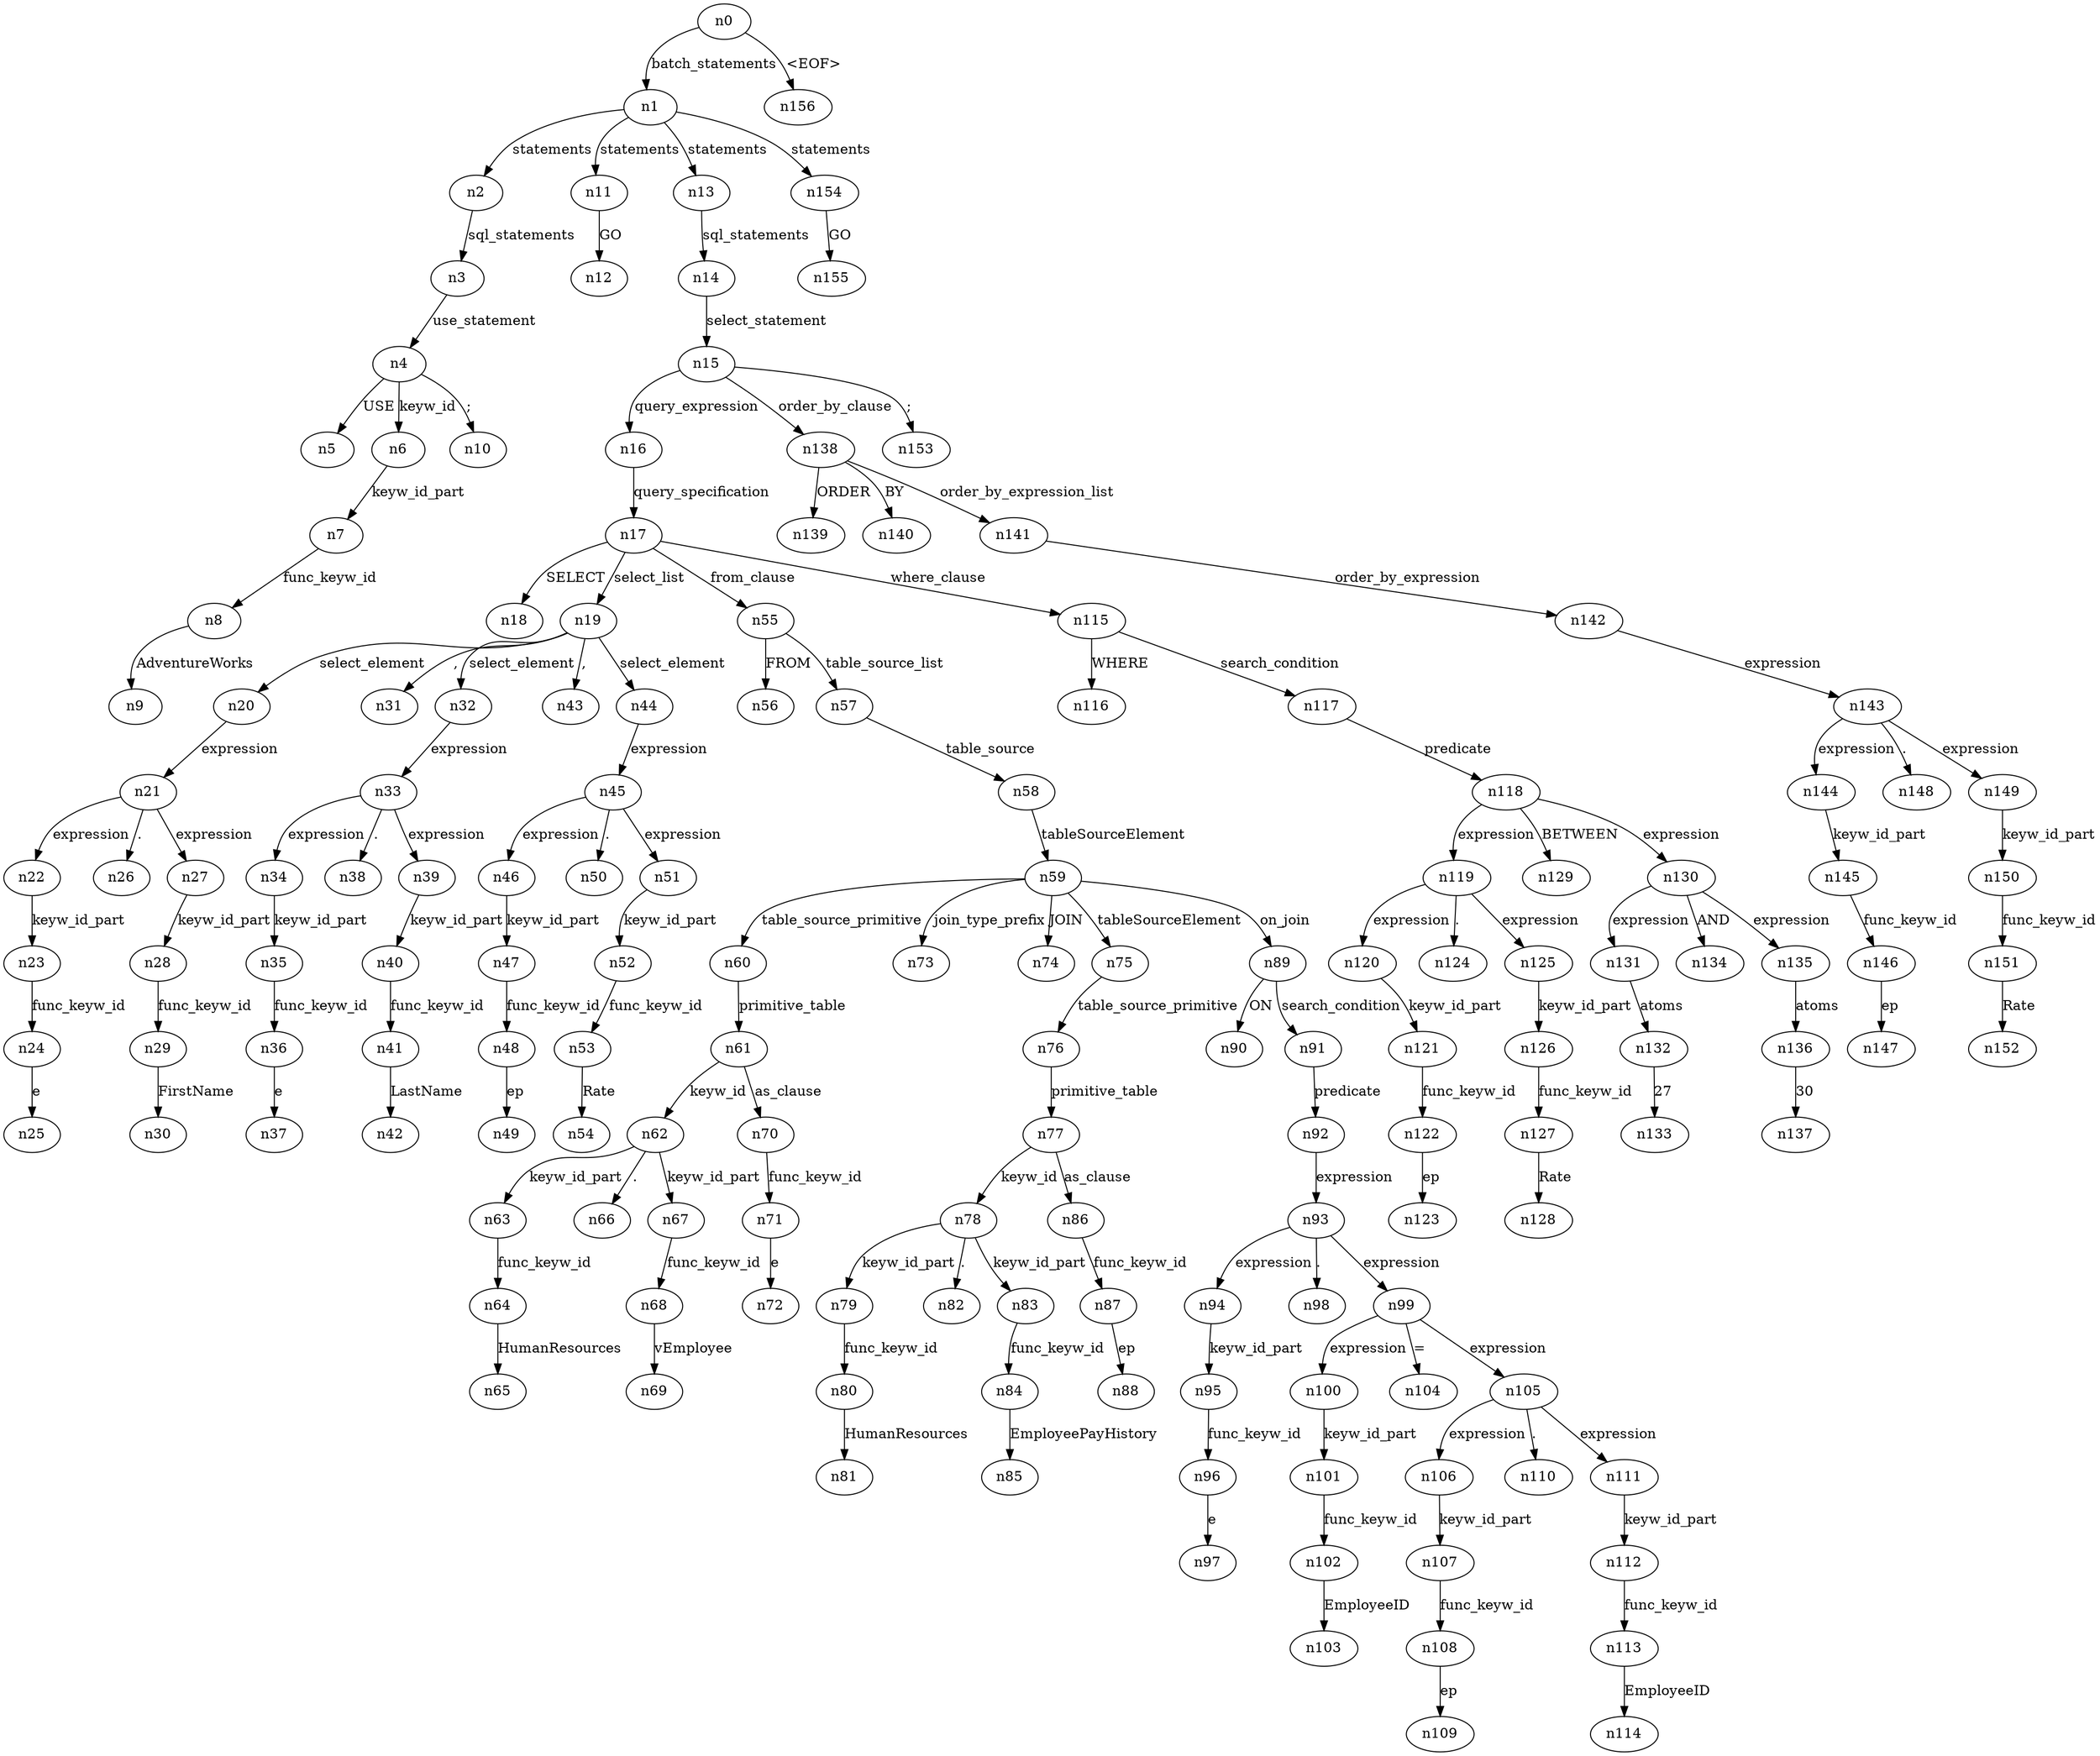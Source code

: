 digraph ParseTree {
  n0 -> n1 [label="batch_statements"];
  n1 -> n2 [label="statements"];
  n2 -> n3 [label="sql_statements"];
  n3 -> n4 [label="use_statement"];
  n4 -> n5 [label="USE"];
  n4 -> n6 [label="keyw_id"];
  n6 -> n7 [label="keyw_id_part"];
  n7 -> n8 [label="func_keyw_id"];
  n8 -> n9 [label="AdventureWorks"];
  n4 -> n10 [label=";"];
  n1 -> n11 [label="statements"];
  n11 -> n12 [label="GO"];
  n1 -> n13 [label="statements"];
  n13 -> n14 [label="sql_statements"];
  n14 -> n15 [label="select_statement"];
  n15 -> n16 [label="query_expression"];
  n16 -> n17 [label="query_specification"];
  n17 -> n18 [label="SELECT"];
  n17 -> n19 [label="select_list"];
  n19 -> n20 [label="select_element"];
  n20 -> n21 [label="expression"];
  n21 -> n22 [label="expression"];
  n22 -> n23 [label="keyw_id_part"];
  n23 -> n24 [label="func_keyw_id"];
  n24 -> n25 [label="e"];
  n21 -> n26 [label="."];
  n21 -> n27 [label="expression"];
  n27 -> n28 [label="keyw_id_part"];
  n28 -> n29 [label="func_keyw_id"];
  n29 -> n30 [label="FirstName"];
  n19 -> n31 [label=","];
  n19 -> n32 [label="select_element"];
  n32 -> n33 [label="expression"];
  n33 -> n34 [label="expression"];
  n34 -> n35 [label="keyw_id_part"];
  n35 -> n36 [label="func_keyw_id"];
  n36 -> n37 [label="e"];
  n33 -> n38 [label="."];
  n33 -> n39 [label="expression"];
  n39 -> n40 [label="keyw_id_part"];
  n40 -> n41 [label="func_keyw_id"];
  n41 -> n42 [label="LastName"];
  n19 -> n43 [label=","];
  n19 -> n44 [label="select_element"];
  n44 -> n45 [label="expression"];
  n45 -> n46 [label="expression"];
  n46 -> n47 [label="keyw_id_part"];
  n47 -> n48 [label="func_keyw_id"];
  n48 -> n49 [label="ep"];
  n45 -> n50 [label="."];
  n45 -> n51 [label="expression"];
  n51 -> n52 [label="keyw_id_part"];
  n52 -> n53 [label="func_keyw_id"];
  n53 -> n54 [label="Rate"];
  n17 -> n55 [label="from_clause"];
  n55 -> n56 [label="FROM"];
  n55 -> n57 [label="table_source_list"];
  n57 -> n58 [label="table_source"];
  n58 -> n59 [label="tableSourceElement"];
  n59 -> n60 [label="table_source_primitive"];
  n60 -> n61 [label="primitive_table"];
  n61 -> n62 [label="keyw_id"];
  n62 -> n63 [label="keyw_id_part"];
  n63 -> n64 [label="func_keyw_id"];
  n64 -> n65 [label="HumanResources"];
  n62 -> n66 [label="."];
  n62 -> n67 [label="keyw_id_part"];
  n67 -> n68 [label="func_keyw_id"];
  n68 -> n69 [label="vEmployee"];
  n61 -> n70 [label="as_clause"];
  n70 -> n71 [label="func_keyw_id"];
  n71 -> n72 [label="e"];
  n59 -> n73 [label="join_type_prefix"];
  n59 -> n74 [label="JOIN"];
  n59 -> n75 [label="tableSourceElement"];
  n75 -> n76 [label="table_source_primitive"];
  n76 -> n77 [label="primitive_table"];
  n77 -> n78 [label="keyw_id"];
  n78 -> n79 [label="keyw_id_part"];
  n79 -> n80 [label="func_keyw_id"];
  n80 -> n81 [label="HumanResources"];
  n78 -> n82 [label="."];
  n78 -> n83 [label="keyw_id_part"];
  n83 -> n84 [label="func_keyw_id"];
  n84 -> n85 [label="EmployeePayHistory"];
  n77 -> n86 [label="as_clause"];
  n86 -> n87 [label="func_keyw_id"];
  n87 -> n88 [label="ep"];
  n59 -> n89 [label="on_join"];
  n89 -> n90 [label="ON"];
  n89 -> n91 [label="search_condition"];
  n91 -> n92 [label="predicate"];
  n92 -> n93 [label="expression"];
  n93 -> n94 [label="expression"];
  n94 -> n95 [label="keyw_id_part"];
  n95 -> n96 [label="func_keyw_id"];
  n96 -> n97 [label="e"];
  n93 -> n98 [label="."];
  n93 -> n99 [label="expression"];
  n99 -> n100 [label="expression"];
  n100 -> n101 [label="keyw_id_part"];
  n101 -> n102 [label="func_keyw_id"];
  n102 -> n103 [label="EmployeeID"];
  n99 -> n104 [label="="];
  n99 -> n105 [label="expression"];
  n105 -> n106 [label="expression"];
  n106 -> n107 [label="keyw_id_part"];
  n107 -> n108 [label="func_keyw_id"];
  n108 -> n109 [label="ep"];
  n105 -> n110 [label="."];
  n105 -> n111 [label="expression"];
  n111 -> n112 [label="keyw_id_part"];
  n112 -> n113 [label="func_keyw_id"];
  n113 -> n114 [label="EmployeeID"];
  n17 -> n115 [label="where_clause"];
  n115 -> n116 [label="WHERE"];
  n115 -> n117 [label="search_condition"];
  n117 -> n118 [label="predicate"];
  n118 -> n119 [label="expression"];
  n119 -> n120 [label="expression"];
  n120 -> n121 [label="keyw_id_part"];
  n121 -> n122 [label="func_keyw_id"];
  n122 -> n123 [label="ep"];
  n119 -> n124 [label="."];
  n119 -> n125 [label="expression"];
  n125 -> n126 [label="keyw_id_part"];
  n126 -> n127 [label="func_keyw_id"];
  n127 -> n128 [label="Rate"];
  n118 -> n129 [label="BETWEEN"];
  n118 -> n130 [label="expression"];
  n130 -> n131 [label="expression"];
  n131 -> n132 [label="atoms"];
  n132 -> n133 [label="27"];
  n130 -> n134 [label="AND"];
  n130 -> n135 [label="expression"];
  n135 -> n136 [label="atoms"];
  n136 -> n137 [label="30"];
  n15 -> n138 [label="order_by_clause"];
  n138 -> n139 [label="ORDER"];
  n138 -> n140 [label="BY"];
  n138 -> n141 [label="order_by_expression_list"];
  n141 -> n142 [label="order_by_expression"];
  n142 -> n143 [label="expression"];
  n143 -> n144 [label="expression"];
  n144 -> n145 [label="keyw_id_part"];
  n145 -> n146 [label="func_keyw_id"];
  n146 -> n147 [label="ep"];
  n143 -> n148 [label="."];
  n143 -> n149 [label="expression"];
  n149 -> n150 [label="keyw_id_part"];
  n150 -> n151 [label="func_keyw_id"];
  n151 -> n152 [label="Rate"];
  n15 -> n153 [label=";"];
  n1 -> n154 [label="statements"];
  n154 -> n155 [label="GO"];
  n0 -> n156 [label="<EOF>"];
}